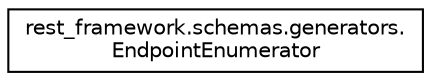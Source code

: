 digraph "Graphical Class Hierarchy"
{
 // LATEX_PDF_SIZE
  edge [fontname="Helvetica",fontsize="10",labelfontname="Helvetica",labelfontsize="10"];
  node [fontname="Helvetica",fontsize="10",shape=record];
  rankdir="LR";
  Node0 [label="rest_framework.schemas.generators.\lEndpointEnumerator",height=0.2,width=0.4,color="black", fillcolor="white", style="filled",URL="$classrest__framework_1_1schemas_1_1generators_1_1_endpoint_enumerator.html",tooltip=" "];
}
